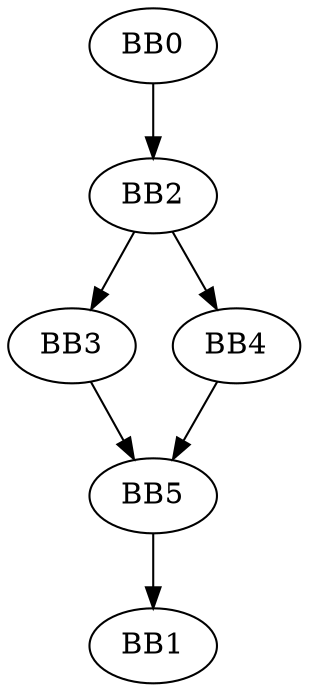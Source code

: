 Digraph G{
BB0
BB0 -> BB2
BB2
BB2 -> BB3
BB2 -> BB4
BB3
BB3 -> BB5
BB4
BB4 -> BB5
BB5
BB5 -> BB1
BB1
}

